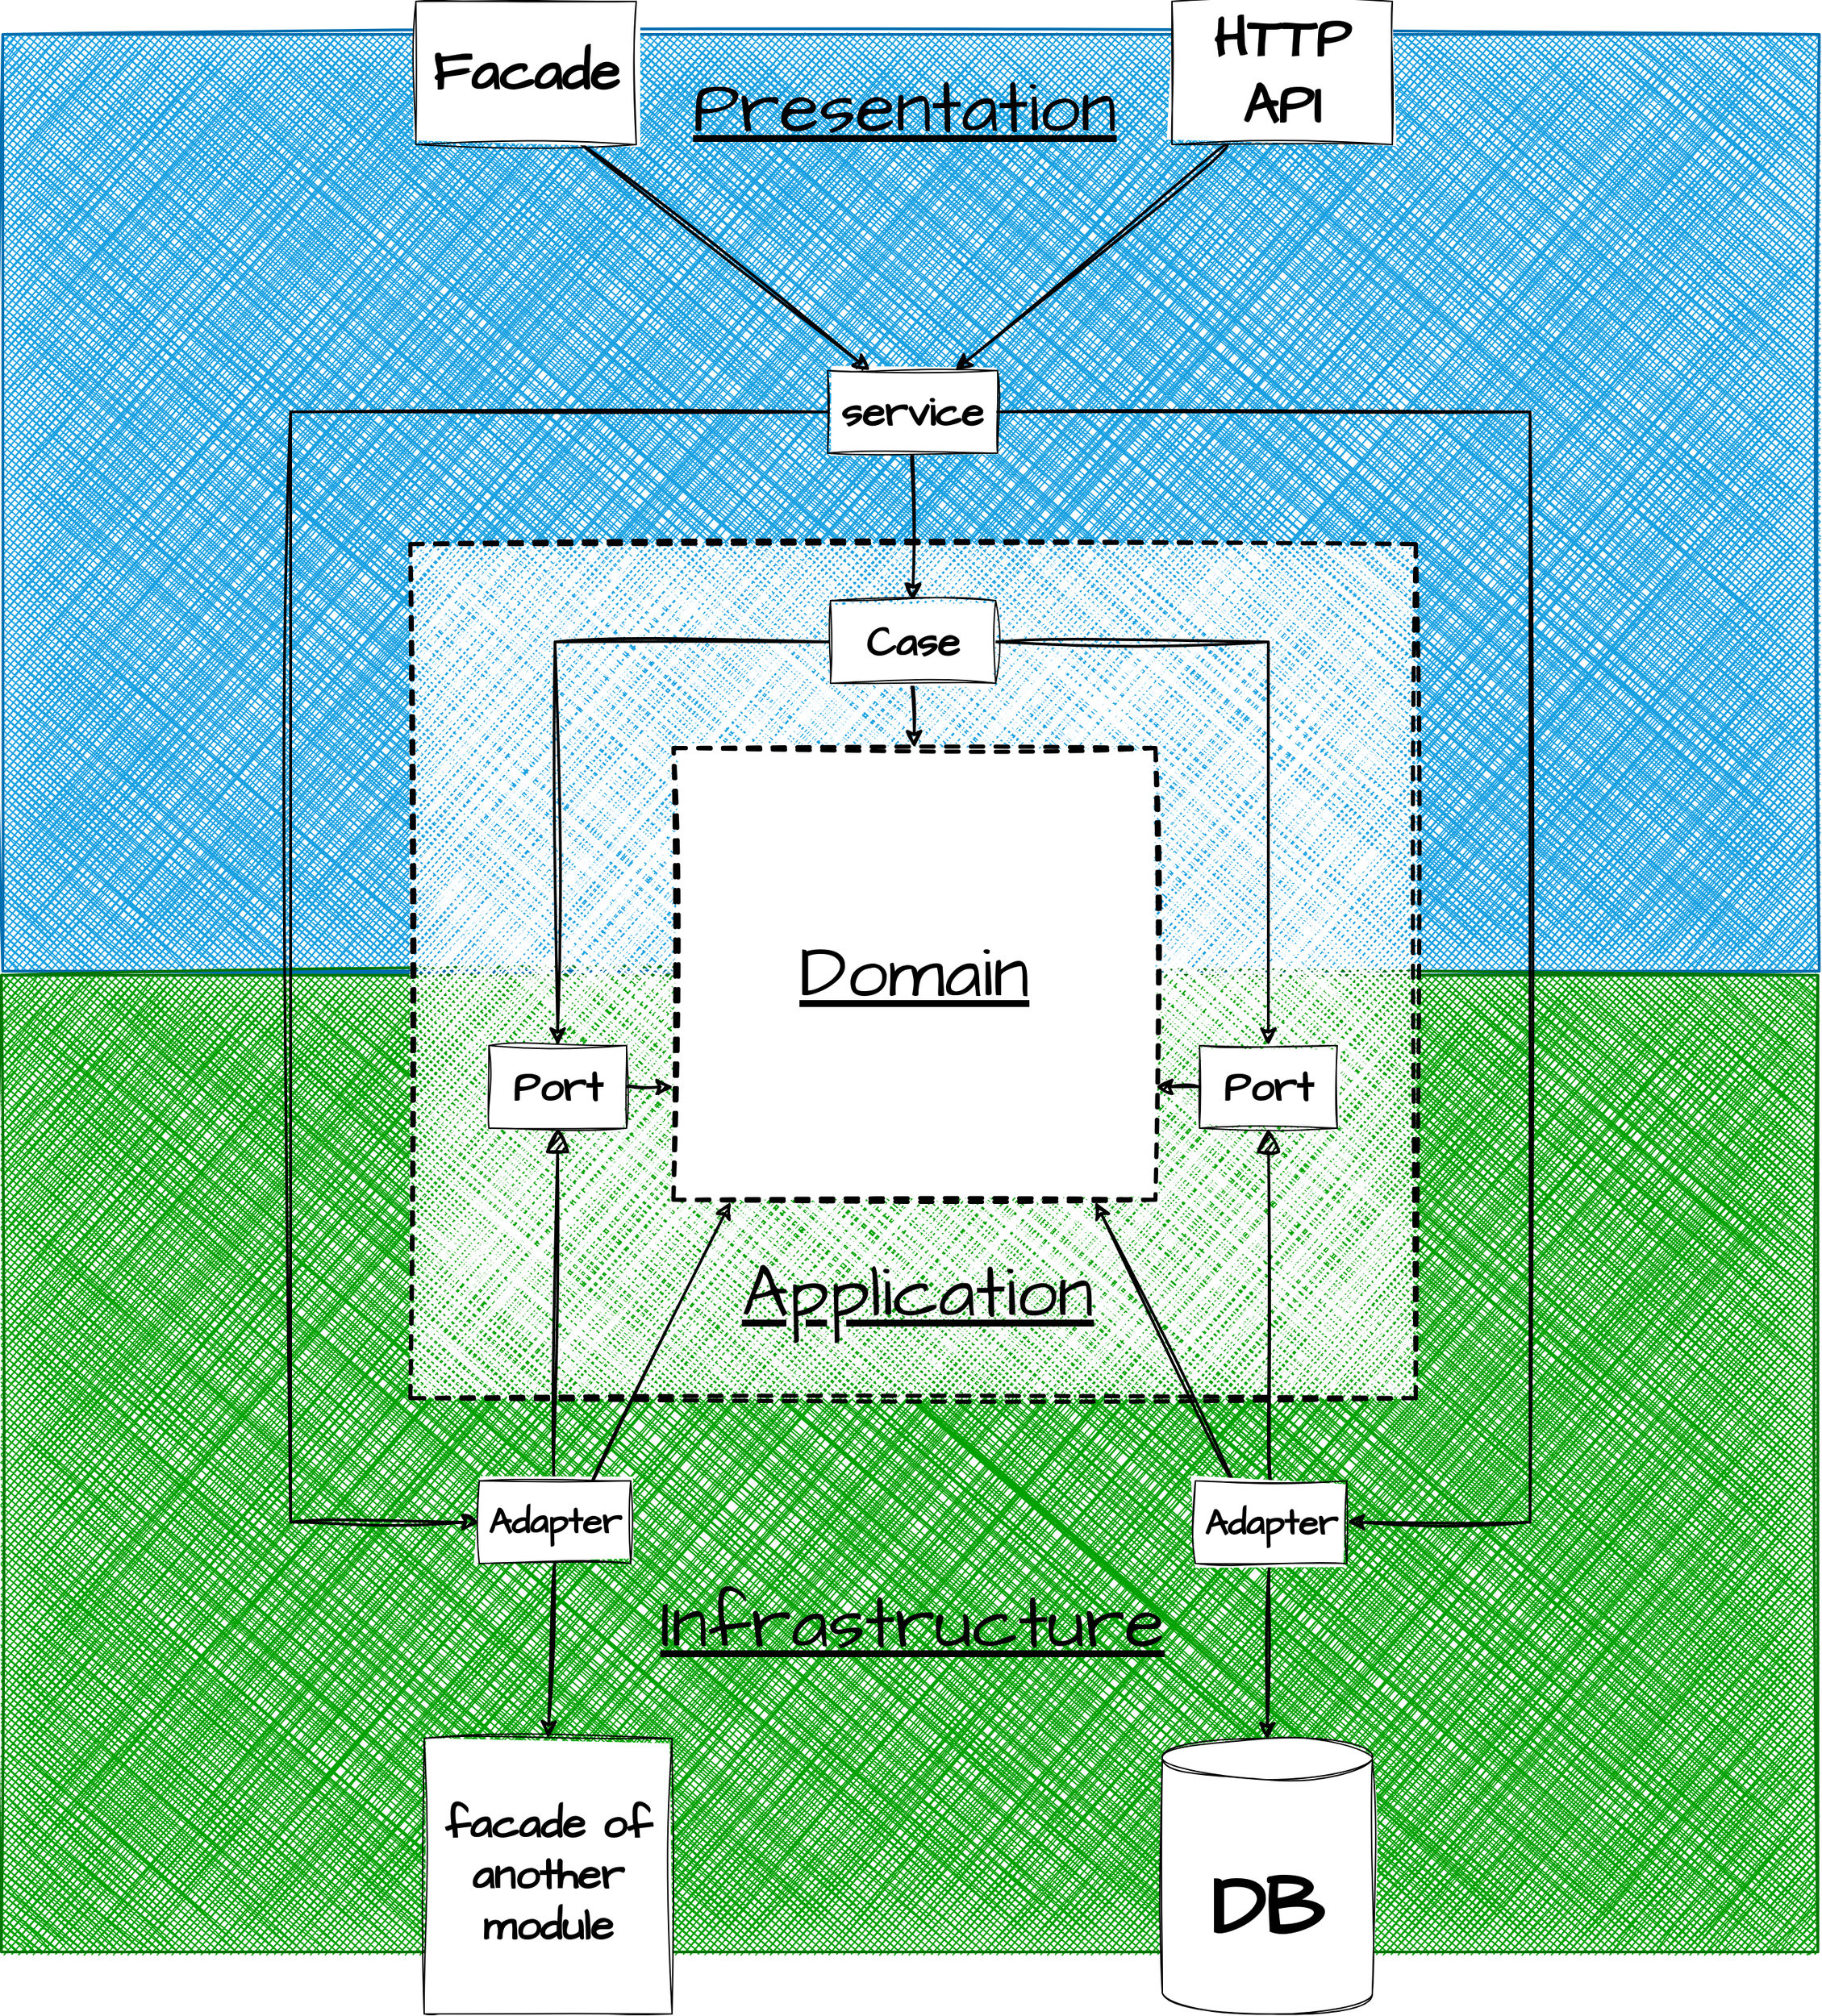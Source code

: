 <mxfile version="24.8.4">
  <diagram name="Страница — 1" id="fYOchGaFpr-KhARTQKkh">
    <mxGraphModel dx="2671" dy="2297" grid="1" gridSize="10" guides="1" tooltips="1" connect="1" arrows="1" fold="1" page="1" pageScale="1" pageWidth="1" pageHeight="1" math="0" shadow="0">
      <root>
        <mxCell id="0" />
        <mxCell id="1" parent="0" />
        <mxCell id="ijSHbtkYoWgBYNtqoAWM-35" value="" style="rounded=0;whiteSpace=wrap;html=1;sketch=1;hachureGap=4;jiggle=2;curveFitting=1;fontFamily=Architects Daughter;fontSource=https%3A%2F%2Ffonts.googleapis.com%2Fcss%3Ffamily%3DArchitects%2BDaughter;fillColor=#1ba1e2;fontColor=#ffffff;strokeColor=#006EAF;fillStyle=cross-hatch;strokeWidth=2;" parent="1" vertex="1">
          <mxGeometry x="-469" y="-640" width="1319" height="680" as="geometry" />
        </mxCell>
        <mxCell id="ijSHbtkYoWgBYNtqoAWM-34" value="" style="rounded=0;whiteSpace=wrap;html=1;sketch=1;hachureGap=4;jiggle=2;curveFitting=1;fontFamily=Architects Daughter;fontSource=https%3A%2F%2Ffonts.googleapis.com%2Fcss%3Ffamily%3DArchitects%2BDaughter;fillColor=#02a202;strokeColor=#027402;fillStyle=cross-hatch;fontColor=#ffffff;strokeWidth=2;perimeterSpacing=0;" parent="1" vertex="1">
          <mxGeometry x="-470" y="43" width="1319" height="709" as="geometry" />
        </mxCell>
        <mxCell id="gAFymbJe1mamkxvqvBsW-1" value="" style="rounded=0;whiteSpace=wrap;html=1;sketch=1;hachureGap=4;jiggle=2;curveFitting=1;fontFamily=Architects Daughter;fontSource=https%3A%2F%2Ffonts.googleapis.com%2Fcss%3Ffamily%3DArchitects%2BDaughter;dashed=1;fillStyle=cross-hatch;strokeWidth=3;align=center;verticalAlign=middle;fontSize=12;perimeterSpacing=0;" vertex="1" parent="1">
          <mxGeometry x="-173" y="-270" width="730" height="620" as="geometry" />
        </mxCell>
        <mxCell id="uetNqnscLVQrveRdRB0L-8" style="edgeStyle=none;curved=0;rounded=0;sketch=1;hachureGap=4;jiggle=2;curveFitting=1;orthogonalLoop=1;jettySize=auto;html=1;exitX=0;exitY=0.5;exitDx=0;exitDy=0;entryX=0.5;entryY=0;entryDx=0;entryDy=0;fontFamily=Architects Daughter;fontSource=https%3A%2F%2Ffonts.googleapis.com%2Fcss%3Ffamily%3DArchitects%2BDaughter;fontSize=12;startSize=8;endSize=8;strokeWidth=2;" parent="1" source="GpicunTV1zDzRyL_etDp-8" target="GpicunTV1zDzRyL_etDp-15" edge="1">
          <mxGeometry relative="1" as="geometry">
            <Array as="points">
              <mxPoint x="-68" y="-199" />
            </Array>
          </mxGeometry>
        </mxCell>
        <mxCell id="uetNqnscLVQrveRdRB0L-11" style="edgeStyle=none;curved=0;rounded=0;sketch=1;hachureGap=4;jiggle=2;curveFitting=1;orthogonalLoop=1;jettySize=auto;html=1;exitX=1;exitY=0.5;exitDx=0;exitDy=0;entryX=0.5;entryY=0;entryDx=0;entryDy=0;fontFamily=Architects Daughter;fontSource=https%3A%2F%2Ffonts.googleapis.com%2Fcss%3Ffamily%3DArchitects%2BDaughter;fontSize=12;startSize=8;endSize=8;strokeWidth=2;" parent="1" source="GpicunTV1zDzRyL_etDp-8" target="GpicunTV1zDzRyL_etDp-16" edge="1">
          <mxGeometry relative="1" as="geometry">
            <Array as="points">
              <mxPoint x="450" y="-199" />
            </Array>
          </mxGeometry>
        </mxCell>
        <mxCell id="ijSHbtkYoWgBYNtqoAWM-14" style="edgeStyle=none;curved=1;rounded=0;sketch=1;hachureGap=4;jiggle=2;curveFitting=1;orthogonalLoop=1;jettySize=auto;html=1;exitX=0.5;exitY=1;exitDx=0;exitDy=0;entryX=0.5;entryY=0;entryDx=0;entryDy=0;fontFamily=Architects Daughter;fontSource=https%3A%2F%2Ffonts.googleapis.com%2Fcss%3Ffamily%3DArchitects%2BDaughter;fontSize=12;startSize=8;endSize=8;strokeWidth=2;" parent="1" source="GpicunTV1zDzRyL_etDp-8" target="gAFymbJe1mamkxvqvBsW-7" edge="1">
          <mxGeometry relative="1" as="geometry">
            <mxPoint x="190.75" y="-204" as="targetPoint" />
          </mxGeometry>
        </mxCell>
        <mxCell id="GpicunTV1zDzRyL_etDp-8" value="Case" style="rounded=0;whiteSpace=wrap;html=1;sketch=1;hachureGap=4;jiggle=2;curveFitting=1;fontFamily=Architects Daughter;fontSource=https%3A%2F%2Ffonts.googleapis.com%2Fcss%3Ffamily%3DArchitects%2BDaughter;fontSize=30;fontStyle=1" parent="1" vertex="1">
          <mxGeometry x="132" y="-229" width="120" height="60" as="geometry" />
        </mxCell>
        <mxCell id="gAFymbJe1mamkxvqvBsW-11" style="edgeStyle=none;curved=1;rounded=0;sketch=1;hachureGap=4;jiggle=2;curveFitting=1;orthogonalLoop=1;jettySize=auto;html=1;exitX=1;exitY=0.5;exitDx=0;exitDy=0;entryX=0;entryY=0.75;entryDx=0;entryDy=0;fontFamily=Architects Daughter;fontSource=https%3A%2F%2Ffonts.googleapis.com%2Fcss%3Ffamily%3DArchitects%2BDaughter;fontSize=12;startSize=8;endSize=8;strokeWidth=2;" edge="1" parent="1" source="GpicunTV1zDzRyL_etDp-15" target="gAFymbJe1mamkxvqvBsW-7">
          <mxGeometry relative="1" as="geometry" />
        </mxCell>
        <mxCell id="GpicunTV1zDzRyL_etDp-15" value="Port" style="rounded=0;whiteSpace=wrap;html=1;sketch=1;hachureGap=4;jiggle=2;curveFitting=1;fontFamily=Architects Daughter;fontSource=https%3A%2F%2Ffonts.googleapis.com%2Fcss%3Ffamily%3DArchitects%2BDaughter;fontSize=30;fontStyle=1" parent="1" vertex="1">
          <mxGeometry x="-116" y="94" width="100" height="60" as="geometry" />
        </mxCell>
        <mxCell id="gAFymbJe1mamkxvqvBsW-12" style="edgeStyle=none;curved=1;rounded=0;sketch=1;hachureGap=4;jiggle=2;curveFitting=1;orthogonalLoop=1;jettySize=auto;html=1;exitX=0;exitY=0.5;exitDx=0;exitDy=0;entryX=1;entryY=0.75;entryDx=0;entryDy=0;fontFamily=Architects Daughter;fontSource=https%3A%2F%2Ffonts.googleapis.com%2Fcss%3Ffamily%3DArchitects%2BDaughter;fontSize=12;startSize=8;endSize=8;strokeWidth=2;" edge="1" parent="1" source="GpicunTV1zDzRyL_etDp-16" target="gAFymbJe1mamkxvqvBsW-7">
          <mxGeometry relative="1" as="geometry" />
        </mxCell>
        <mxCell id="GpicunTV1zDzRyL_etDp-16" value="&lt;span style=&quot;font-size: 30px;&quot;&gt;Port&lt;/span&gt;" style="rounded=0;whiteSpace=wrap;html=1;sketch=1;hachureGap=4;jiggle=2;curveFitting=1;fontFamily=Architects Daughter;fontSource=https%3A%2F%2Ffonts.googleapis.com%2Fcss%3Ffamily%3DArchitects%2BDaughter;fontSize=22;fontStyle=1" parent="1" vertex="1">
          <mxGeometry x="400" y="94" width="100" height="60" as="geometry" />
        </mxCell>
        <mxCell id="uetNqnscLVQrveRdRB0L-16" style="edgeStyle=none;curved=1;rounded=0;sketch=1;hachureGap=4;jiggle=2;curveFitting=1;orthogonalLoop=1;jettySize=auto;html=1;exitX=0.5;exitY=0;exitDx=0;exitDy=0;entryX=0.5;entryY=1;entryDx=0;entryDy=0;fontFamily=Architects Daughter;fontSource=https%3A%2F%2Ffonts.googleapis.com%2Fcss%3Ffamily%3DArchitects%2BDaughter;fontSize=12;startSize=10;endSize=13;strokeWidth=2;endArrow=block;endFill=1;" parent="1" source="GpicunTV1zDzRyL_etDp-26" target="GpicunTV1zDzRyL_etDp-15" edge="1">
          <mxGeometry relative="1" as="geometry" />
        </mxCell>
        <mxCell id="GpicunTV1zDzRyL_etDp-26" value="Adapter" style="rounded=0;whiteSpace=wrap;html=1;sketch=1;hachureGap=4;jiggle=2;curveFitting=1;fontFamily=Architects Daughter;fontSource=https%3A%2F%2Ffonts.googleapis.com%2Fcss%3Ffamily%3DArchitects%2BDaughter;fontSize=26;fontStyle=1" parent="1" vertex="1">
          <mxGeometry x="-123" y="410" width="110" height="60" as="geometry" />
        </mxCell>
        <mxCell id="GpicunTV1zDzRyL_etDp-31" style="edgeStyle=none;curved=1;rounded=0;sketch=1;hachureGap=4;jiggle=2;curveFitting=1;orthogonalLoop=1;jettySize=auto;html=1;exitX=0.5;exitY=0;exitDx=0;exitDy=0;entryX=0.5;entryY=1;entryDx=0;entryDy=0;fontFamily=Architects Daughter;fontSource=https%3A%2F%2Ffonts.googleapis.com%2Fcss%3Ffamily%3DArchitects%2BDaughter;fontSize=12;startSize=10;endSize=13;strokeWidth=2;endArrow=block;endFill=1;" parent="1" source="GpicunTV1zDzRyL_etDp-30" target="GpicunTV1zDzRyL_etDp-16" edge="1">
          <mxGeometry relative="1" as="geometry" />
        </mxCell>
        <mxCell id="uetNqnscLVQrveRdRB0L-32" style="edgeStyle=none;curved=1;rounded=0;sketch=1;hachureGap=4;jiggle=2;curveFitting=1;orthogonalLoop=1;jettySize=auto;html=1;exitX=0.5;exitY=1;exitDx=0;exitDy=0;entryX=0.499;entryY=0.005;entryDx=0;entryDy=0;fontFamily=Architects Daughter;fontSource=https%3A%2F%2Ffonts.googleapis.com%2Fcss%3Ffamily%3DArchitects%2BDaughter;fontSize=12;startSize=8;endSize=8;strokeWidth=2;entryPerimeter=0;" parent="1" source="GpicunTV1zDzRyL_etDp-30" target="n2jJXwar88tXIw-KePfp-14" edge="1">
          <mxGeometry relative="1" as="geometry">
            <mxPoint x="435.625" y="869" as="targetPoint" />
          </mxGeometry>
        </mxCell>
        <mxCell id="ijSHbtkYoWgBYNtqoAWM-18" style="edgeStyle=none;curved=1;rounded=0;sketch=1;hachureGap=4;jiggle=2;curveFitting=1;orthogonalLoop=1;jettySize=auto;html=1;exitX=0.25;exitY=0;exitDx=0;exitDy=0;fontFamily=Architects Daughter;fontSource=https%3A%2F%2Ffonts.googleapis.com%2Fcss%3Ffamily%3DArchitects%2BDaughter;fontSize=12;startSize=8;endSize=8;strokeWidth=2;entryX=0.875;entryY=1.004;entryDx=0;entryDy=0;entryPerimeter=0;" parent="1" source="GpicunTV1zDzRyL_etDp-30" target="gAFymbJe1mamkxvqvBsW-7" edge="1">
          <mxGeometry relative="1" as="geometry">
            <mxPoint x="313.197" y="217.969" as="targetPoint" />
          </mxGeometry>
        </mxCell>
        <mxCell id="GpicunTV1zDzRyL_etDp-30" value="&lt;font style=&quot;font-size: 26px;&quot;&gt;Adapter&lt;/font&gt;" style="rounded=0;whiteSpace=wrap;html=1;sketch=1;hachureGap=4;jiggle=2;curveFitting=1;fontFamily=Architects Daughter;fontSource=https%3A%2F%2Ffonts.googleapis.com%2Fcss%3Ffamily%3DArchitects%2BDaughter;fontSize=28;fontStyle=1" parent="1" vertex="1">
          <mxGeometry x="397" y="410" width="110" height="60" as="geometry" />
        </mxCell>
        <mxCell id="uetNqnscLVQrveRdRB0L-23" style="edgeStyle=none;curved=1;rounded=0;sketch=1;hachureGap=4;jiggle=2;curveFitting=1;orthogonalLoop=1;jettySize=auto;html=1;exitX=0;exitY=0.5;exitDx=0;exitDy=0;entryX=1;entryY=0.5;entryDx=0;entryDy=0;fontFamily=Architects Daughter;fontSource=https%3A%2F%2Ffonts.googleapis.com%2Fcss%3Ffamily%3DArchitects%2BDaughter;fontSize=12;startSize=8;endSize=8;dashed=1;strokeWidth=2;" parent="1" edge="1">
          <mxGeometry relative="1" as="geometry">
            <mxPoint x="410" y="90" as="targetPoint" />
          </mxGeometry>
        </mxCell>
        <mxCell id="GpicunTV1zDzRyL_etDp-47" style="edgeStyle=none;curved=1;rounded=0;sketch=1;hachureGap=4;jiggle=2;curveFitting=1;orthogonalLoop=1;jettySize=auto;html=1;exitX=0.5;exitY=1;exitDx=0;exitDy=0;entryX=0.5;entryY=0;entryDx=0;entryDy=0;fontFamily=Architects Daughter;fontSource=https%3A%2F%2Ffonts.googleapis.com%2Fcss%3Ffamily%3DArchitects%2BDaughter;fontSize=12;startSize=8;endSize=8;strokeWidth=2;" parent="1" source="GpicunTV1zDzRyL_etDp-45" target="GpicunTV1zDzRyL_etDp-8" edge="1">
          <mxGeometry relative="1" as="geometry" />
        </mxCell>
        <mxCell id="GpicunTV1zDzRyL_etDp-45" value="service" style="rounded=0;whiteSpace=wrap;html=1;sketch=1;hachureGap=4;jiggle=2;curveFitting=1;fontFamily=Architects Daughter;fontSource=https%3A%2F%2Ffonts.googleapis.com%2Fcss%3Ffamily%3DArchitects%2BDaughter;fontSize=30;fontStyle=1" parent="1" vertex="1">
          <mxGeometry x="130" y="-396" width="123.37" height="60" as="geometry" />
        </mxCell>
        <mxCell id="GpicunTV1zDzRyL_etDp-77" value="&lt;span style=&quot;font-size: 53px;&quot;&gt;Application&lt;/span&gt;" style="text;html=1;align=center;verticalAlign=middle;whiteSpace=wrap;rounded=0;fontSize=53;fontFamily=Architects Daughter;fontSource=https%3A%2F%2Ffonts.googleapis.com%2Fcss%3Ffamily%3DArchitects%2BDaughter;fontStyle=4" parent="1" vertex="1">
          <mxGeometry x="83" y="259" width="225" height="30" as="geometry" />
        </mxCell>
        <mxCell id="GpicunTV1zDzRyL_etDp-83" value="&lt;div style=&quot;font-size: 53px;&quot;&gt;&lt;span style=&quot;background-color: initial; font-size: 53px;&quot;&gt;Infrastructure&lt;/span&gt;&lt;/div&gt;" style="text;html=1;align=center;verticalAlign=middle;whiteSpace=wrap;rounded=0;fontSize=53;fontFamily=Architects Daughter;fontSource=https%3A%2F%2Ffonts.googleapis.com%2Fcss%3Ffamily%3DArchitects%2BDaughter;strokeWidth=1;fontStyle=4" parent="1" vertex="1">
          <mxGeometry x="-38.94" y="498.5" width="461.25" height="30" as="geometry" />
        </mxCell>
        <mxCell id="GpicunTV1zDzRyL_etDp-88" style="edgeStyle=none;curved=1;rounded=0;sketch=1;hachureGap=4;jiggle=2;curveFitting=1;orthogonalLoop=1;jettySize=auto;html=1;exitX=0.5;exitY=1;exitDx=0;exitDy=0;fontFamily=Architects Daughter;fontSource=https%3A%2F%2Ffonts.googleapis.com%2Fcss%3Ffamily%3DArchitects%2BDaughter;fontSize=12;startSize=8;endSize=8;" parent="1" source="GpicunTV1zDzRyL_etDp-87" target="GpicunTV1zDzRyL_etDp-87" edge="1">
          <mxGeometry relative="1" as="geometry" />
        </mxCell>
        <mxCell id="uetNqnscLVQrveRdRB0L-31" style="edgeStyle=none;curved=1;rounded=0;sketch=1;hachureGap=4;jiggle=2;curveFitting=1;orthogonalLoop=1;jettySize=auto;html=1;exitX=0.5;exitY=1;exitDx=0;exitDy=0;fontFamily=Architects Daughter;fontSource=https%3A%2F%2Ffonts.googleapis.com%2Fcss%3Ffamily%3DArchitects%2BDaughter;fontSize=12;startSize=8;endSize=8;strokeWidth=2;entryX=0.5;entryY=0;entryDx=0;entryDy=0;" parent="1" source="GpicunTV1zDzRyL_etDp-26" target="ijSHbtkYoWgBYNtqoAWM-41" edge="1">
          <mxGeometry relative="1" as="geometry">
            <mxPoint x="-62" y="500" as="targetPoint" />
          </mxGeometry>
        </mxCell>
        <mxCell id="n2jJXwar88tXIw-KePfp-14" value="&lt;font style=&quot;font-size: 60px;&quot;&gt;DB&lt;/font&gt;" style="shape=cylinder3;whiteSpace=wrap;html=1;boundedLbl=1;backgroundOutline=1;size=15;sketch=1;hachureGap=4;jiggle=2;curveFitting=1;fontFamily=Architects Daughter;fontSource=https%3A%2F%2Ffonts.googleapis.com%2Fcss%3Ffamily%3DArchitects%2BDaughter;fontSize=95;fontStyle=1" parent="1" vertex="1">
          <mxGeometry x="373" y="597" width="152.48" height="200" as="geometry" />
        </mxCell>
        <mxCell id="uetNqnscLVQrveRdRB0L-27" style="edgeStyle=none;curved=1;rounded=0;sketch=1;hachureGap=4;jiggle=2;curveFitting=1;orthogonalLoop=1;jettySize=auto;html=1;exitX=0.5;exitY=0;exitDx=0;exitDy=0;fontFamily=Architects Daughter;fontSource=https%3A%2F%2Ffonts.googleapis.com%2Fcss%3Ffamily%3DArchitects%2BDaughter;fontSize=12;startSize=8;endSize=8;" parent="1" edge="1">
          <mxGeometry relative="1" as="geometry">
            <mxPoint x="511.607" y="-251.607" as="sourcePoint" />
            <mxPoint x="511.607" y="-251.607" as="targetPoint" />
          </mxGeometry>
        </mxCell>
        <mxCell id="ijSHbtkYoWgBYNtqoAWM-17" style="edgeStyle=none;curved=1;rounded=0;sketch=1;hachureGap=4;jiggle=2;curveFitting=1;orthogonalLoop=1;jettySize=auto;html=1;exitX=0.75;exitY=0;exitDx=0;exitDy=0;entryX=0.119;entryY=1.004;entryDx=0;entryDy=0;entryPerimeter=0;fontFamily=Architects Daughter;fontSource=https%3A%2F%2Ffonts.googleapis.com%2Fcss%3Ffamily%3DArchitects%2BDaughter;fontSize=12;startSize=8;endSize=8;strokeWidth=2;" parent="1" source="GpicunTV1zDzRyL_etDp-26" target="gAFymbJe1mamkxvqvBsW-7" edge="1">
          <mxGeometry relative="1" as="geometry">
            <mxPoint x="69.512" y="213.24" as="targetPoint" />
          </mxGeometry>
        </mxCell>
        <mxCell id="GpicunTV1zDzRyL_etDp-87" value="&lt;div style=&quot;font-size: 53px;&quot;&gt;&lt;span style=&quot;background-color: initial; font-size: 53px;&quot;&gt;Presentation&lt;/span&gt;&lt;/div&gt;" style="text;html=1;align=center;verticalAlign=middle;whiteSpace=wrap;rounded=0;fontSize=53;fontFamily=Architects Daughter;fontSource=https%3A%2F%2Ffonts.googleapis.com%2Fcss%3Ffamily%3DArchitects%2BDaughter;fontStyle=4" parent="1" vertex="1">
          <mxGeometry x="-19" y="-601" width="410" height="30" as="geometry" />
        </mxCell>
        <mxCell id="ijSHbtkYoWgBYNtqoAWM-39" style="edgeStyle=none;curved=1;rounded=0;sketch=1;hachureGap=4;jiggle=2;curveFitting=1;orthogonalLoop=1;jettySize=auto;html=1;exitX=0.75;exitY=1;exitDx=0;exitDy=0;entryX=0.25;entryY=0;entryDx=0;entryDy=0;fontFamily=Architects Daughter;fontSource=https%3A%2F%2Ffonts.googleapis.com%2Fcss%3Ffamily%3DArchitects%2BDaughter;fontSize=12;startSize=8;endSize=8;strokeWidth=2;" parent="1" source="ijSHbtkYoWgBYNtqoAWM-19" target="GpicunTV1zDzRyL_etDp-45" edge="1">
          <mxGeometry relative="1" as="geometry" />
        </mxCell>
        <mxCell id="ijSHbtkYoWgBYNtqoAWM-19" value="&lt;font style=&quot;font-size: 40px;&quot;&gt;Facade&lt;/font&gt;" style="rounded=0;whiteSpace=wrap;html=1;sketch=1;hachureGap=4;jiggle=2;curveFitting=1;fontFamily=Architects Daughter;fontSource=https%3A%2F%2Ffonts.googleapis.com%2Fcss%3Ffamily%3DArchitects%2BDaughter;fontStyle=1;fontSize=40;" parent="1" vertex="1">
          <mxGeometry x="-169" y="-664" width="160" height="104" as="geometry" />
        </mxCell>
        <mxCell id="ijSHbtkYoWgBYNtqoAWM-26" style="edgeStyle=none;curved=1;rounded=0;sketch=1;hachureGap=4;jiggle=2;curveFitting=1;orthogonalLoop=1;jettySize=auto;html=1;exitX=0.25;exitY=1;exitDx=0;exitDy=0;entryX=0.75;entryY=0;entryDx=0;entryDy=0;fontFamily=Architects Daughter;fontSource=https%3A%2F%2Ffonts.googleapis.com%2Fcss%3Ffamily%3DArchitects%2BDaughter;fontSize=12;startSize=8;endSize=8;strokeWidth=2;" parent="1" source="ijSHbtkYoWgBYNtqoAWM-20" target="GpicunTV1zDzRyL_etDp-45" edge="1">
          <mxGeometry relative="1" as="geometry" />
        </mxCell>
        <mxCell id="ijSHbtkYoWgBYNtqoAWM-20" value="&lt;font style=&quot;font-size: 40px;&quot;&gt;HTTP API&lt;/font&gt;" style="rounded=0;whiteSpace=wrap;html=1;sketch=1;hachureGap=4;jiggle=2;curveFitting=1;fontFamily=Architects Daughter;fontSource=https%3A%2F%2Ffonts.googleapis.com%2Fcss%3Ffamily%3DArchitects%2BDaughter;fontStyle=1;fontSize=40;" parent="1" vertex="1">
          <mxGeometry x="380" y="-664" width="160" height="104" as="geometry" />
        </mxCell>
        <mxCell id="ijSHbtkYoWgBYNtqoAWM-41" value="&lt;font style=&quot;font-size: 31px;&quot;&gt;facade of another module&lt;/font&gt;" style="rounded=0;whiteSpace=wrap;html=1;sketch=1;hachureGap=4;jiggle=2;curveFitting=1;fontFamily=Architects Daughter;fontSource=https%3A%2F%2Ffonts.googleapis.com%2Fcss%3Ffamily%3DArchitects%2BDaughter;fontStyle=1" parent="1" vertex="1">
          <mxGeometry x="-163" y="597" width="180" height="200" as="geometry" />
        </mxCell>
        <mxCell id="gAFymbJe1mamkxvqvBsW-4" value="" style="endArrow=classic;html=1;rounded=0;sketch=1;hachureGap=4;jiggle=2;curveFitting=1;fontFamily=Architects Daughter;fontSource=https%3A%2F%2Ffonts.googleapis.com%2Fcss%3Ffamily%3DArchitects%2BDaughter;fontSize=12;startSize=8;endSize=8;curved=0;strokeColor=default;strokeWidth=2;align=center;verticalAlign=middle;fontColor=default;labelBackgroundColor=default;exitX=1;exitY=0.5;exitDx=0;exitDy=0;entryX=1;entryY=0.5;entryDx=0;entryDy=0;" edge="1" parent="1" source="GpicunTV1zDzRyL_etDp-45" target="GpicunTV1zDzRyL_etDp-30">
          <mxGeometry width="50" height="50" relative="1" as="geometry">
            <mxPoint x="260" y="160" as="sourcePoint" />
            <mxPoint x="930" y="-30" as="targetPoint" />
            <Array as="points">
              <mxPoint x="640" y="-366" />
              <mxPoint x="640" y="440" />
            </Array>
          </mxGeometry>
        </mxCell>
        <mxCell id="gAFymbJe1mamkxvqvBsW-6" style="edgeStyle=none;curved=0;rounded=0;sketch=1;hachureGap=4;jiggle=2;curveFitting=1;orthogonalLoop=1;jettySize=auto;html=1;exitX=0;exitY=0.5;exitDx=0;exitDy=0;fontFamily=Architects Daughter;fontSource=https%3A%2F%2Ffonts.googleapis.com%2Fcss%3Ffamily%3DArchitects%2BDaughter;fontSize=12;startSize=8;endSize=8;entryX=0;entryY=0.5;entryDx=0;entryDy=0;strokeWidth=2;strokeColor=default;align=center;verticalAlign=middle;fontColor=default;labelBackgroundColor=default;endArrow=classic;" edge="1" parent="1" source="GpicunTV1zDzRyL_etDp-45" target="GpicunTV1zDzRyL_etDp-26">
          <mxGeometry relative="1" as="geometry">
            <mxPoint x="-520" y="-410" as="targetPoint" />
            <Array as="points">
              <mxPoint x="-260" y="-366" />
              <mxPoint x="-260" y="440" />
            </Array>
          </mxGeometry>
        </mxCell>
        <mxCell id="gAFymbJe1mamkxvqvBsW-7" value="&lt;font style=&quot;font-size: 53px;&quot;&gt;&lt;u&gt;Domain&lt;/u&gt;&lt;/font&gt;" style="rounded=0;whiteSpace=wrap;html=1;sketch=1;hachureGap=4;jiggle=2;curveFitting=1;fontFamily=Architects Daughter;fontSource=https%3A%2F%2Ffonts.googleapis.com%2Fcss%3Ffamily%3DArchitects%2BDaughter;dashed=1;fillStyle=solid;strokeWidth=3;align=center;verticalAlign=middle;fontSize=12;fontStyle=0;" vertex="1" parent="1">
          <mxGeometry x="18" y="-122" width="350" height="328" as="geometry" />
        </mxCell>
      </root>
    </mxGraphModel>
  </diagram>
</mxfile>
